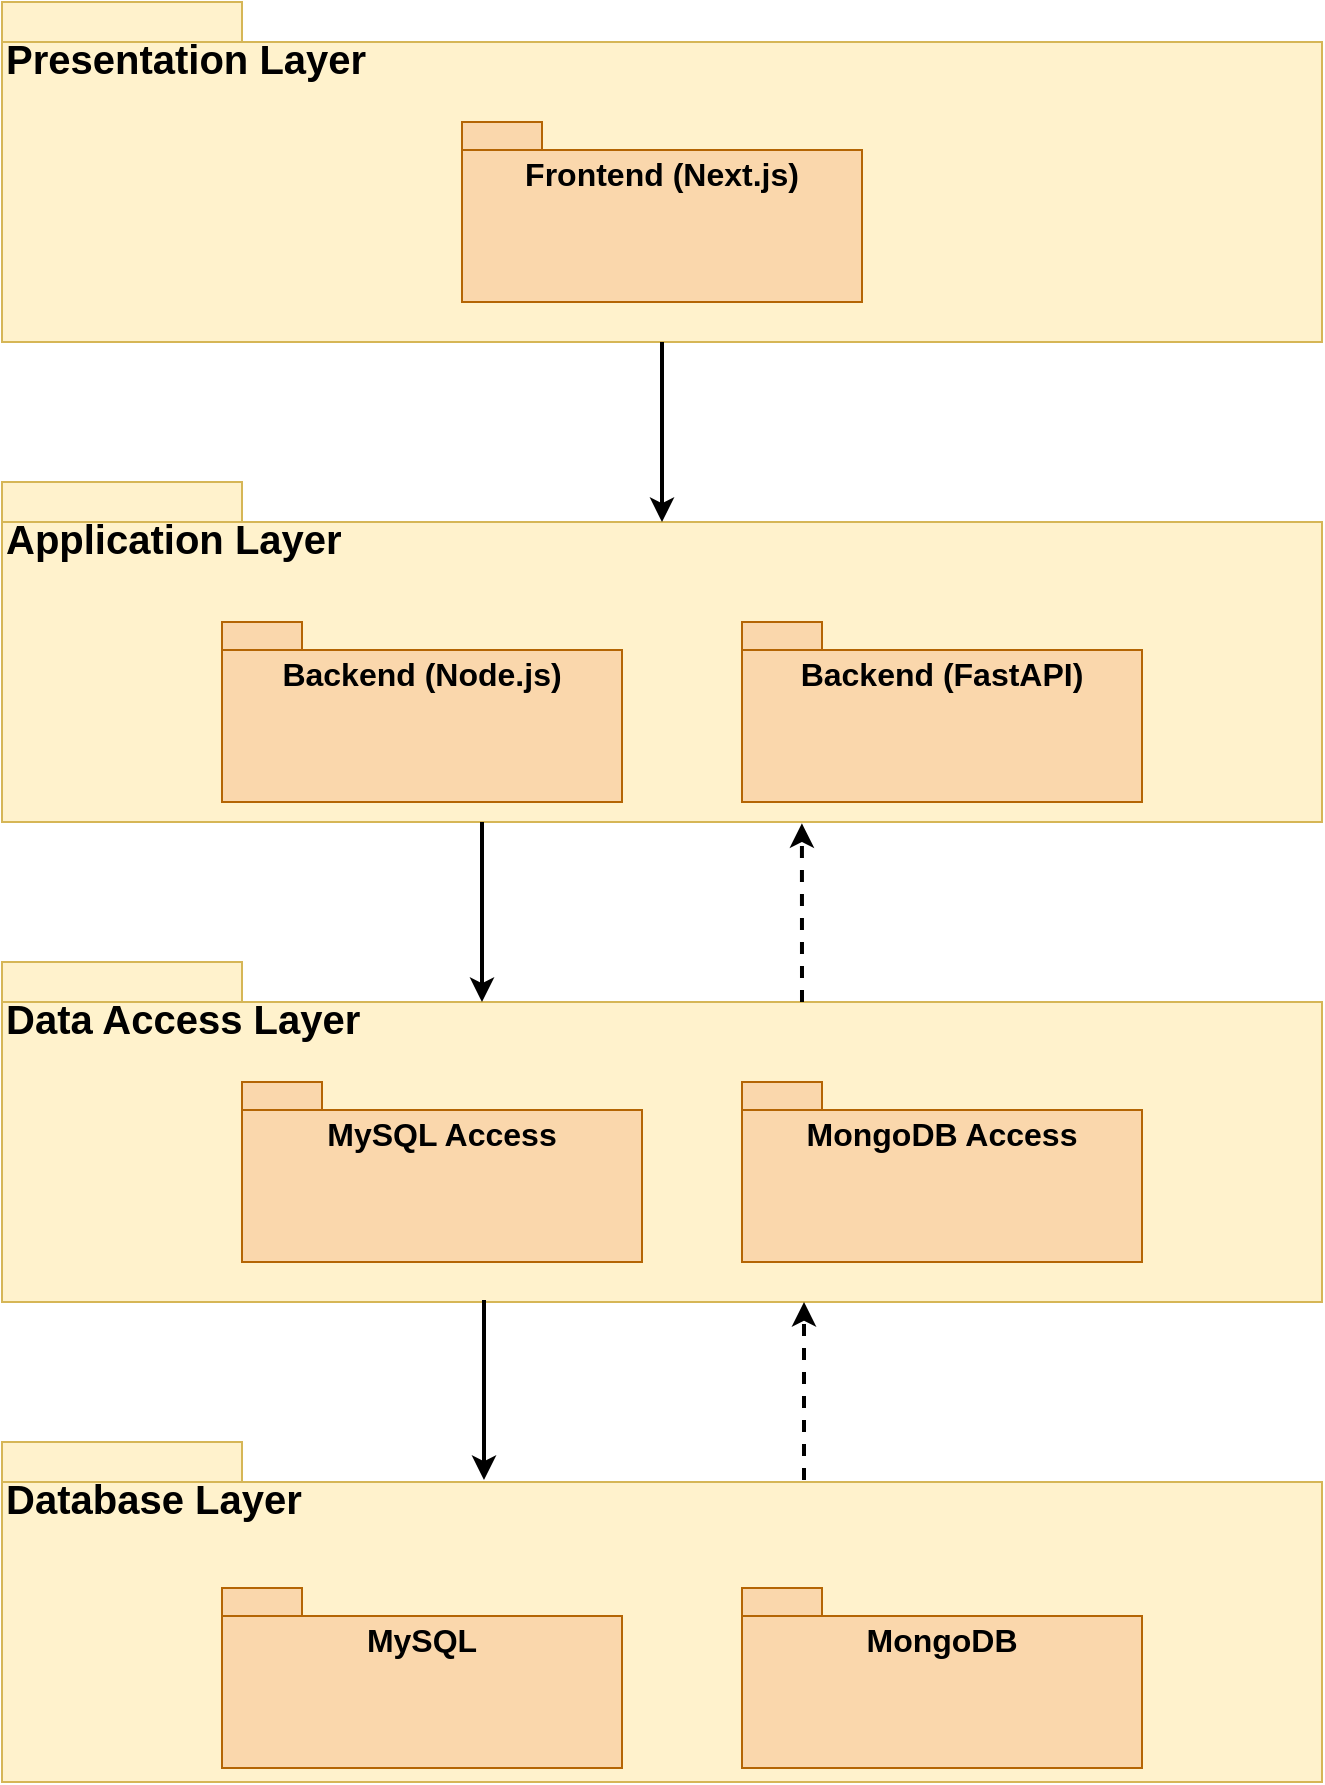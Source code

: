 <mxfile version="24.8.6">
  <diagram name="Page-1" id="GkX9UJlipA2kMxpvh0Tq">
    <mxGraphModel dx="1163" dy="980" grid="1" gridSize="10" guides="1" tooltips="1" connect="1" arrows="1" fold="1" page="0" pageScale="1" pageWidth="850" pageHeight="1100" math="0" shadow="0">
      <root>
        <mxCell id="0" />
        <mxCell id="1" parent="0" />
        <mxCell id="K6Zz5flsMj7VZYERKFwA-1" value="Presentation Layer" style="shape=folder;fontStyle=1;spacingTop=10;tabWidth=120;tabHeight=20;tabPosition=left;html=1;whiteSpace=wrap;verticalAlign=top;align=left;fontSize=20;fillColor=#fff2cc;strokeColor=#d6b656;" vertex="1" parent="1">
          <mxGeometry x="120" y="-110" width="660" height="170" as="geometry" />
        </mxCell>
        <mxCell id="K6Zz5flsMj7VZYERKFwA-2" value="Application Layer" style="shape=folder;fontStyle=1;spacingTop=10;tabWidth=120;tabHeight=20;tabPosition=left;html=1;whiteSpace=wrap;verticalAlign=top;align=left;fontSize=20;fillColor=#fff2cc;strokeColor=#d6b656;" vertex="1" parent="1">
          <mxGeometry x="120" y="130" width="660" height="170" as="geometry" />
        </mxCell>
        <mxCell id="K6Zz5flsMj7VZYERKFwA-3" value="Data Access Layer" style="shape=folder;fontStyle=1;spacingTop=10;tabWidth=120;tabHeight=20;tabPosition=left;html=1;whiteSpace=wrap;verticalAlign=top;align=left;fontSize=20;fillColor=#fff2cc;strokeColor=#d6b656;" vertex="1" parent="1">
          <mxGeometry x="120" y="370" width="660" height="170" as="geometry" />
        </mxCell>
        <mxCell id="K6Zz5flsMj7VZYERKFwA-4" value="Database Layer" style="shape=folder;fontStyle=1;spacingTop=10;tabWidth=120;tabHeight=20;tabPosition=left;html=1;whiteSpace=wrap;verticalAlign=top;align=left;fontSize=20;fillColor=#fff2cc;strokeColor=#d6b656;" vertex="1" parent="1">
          <mxGeometry x="120" y="610" width="660" height="170" as="geometry" />
        </mxCell>
        <mxCell id="K6Zz5flsMj7VZYERKFwA-5" value="Frontend (Next.js)" style="shape=folder;fontStyle=1;spacingTop=10;tabWidth=40;tabHeight=14;tabPosition=left;html=1;whiteSpace=wrap;verticalAlign=top;fontSize=16;fillColor=#fad7ac;strokeColor=#b46504;" vertex="1" parent="1">
          <mxGeometry x="350" y="-50" width="200" height="90" as="geometry" />
        </mxCell>
        <mxCell id="K6Zz5flsMj7VZYERKFwA-6" value="Backend (Node.js)" style="shape=folder;fontStyle=1;spacingTop=10;tabWidth=40;tabHeight=14;tabPosition=left;html=1;whiteSpace=wrap;verticalAlign=top;fontSize=16;fillColor=#fad7ac;strokeColor=#b46504;" vertex="1" parent="1">
          <mxGeometry x="230" y="200" width="200" height="90" as="geometry" />
        </mxCell>
        <mxCell id="K6Zz5flsMj7VZYERKFwA-7" value="Backend (FastAPI)" style="shape=folder;fontStyle=1;spacingTop=10;tabWidth=40;tabHeight=14;tabPosition=left;html=1;whiteSpace=wrap;verticalAlign=top;fontSize=16;fillColor=#fad7ac;strokeColor=#b46504;" vertex="1" parent="1">
          <mxGeometry x="490" y="200" width="200" height="90" as="geometry" />
        </mxCell>
        <mxCell id="K6Zz5flsMj7VZYERKFwA-8" value="MySQL" style="shape=folder;fontStyle=1;spacingTop=10;tabWidth=40;tabHeight=14;tabPosition=left;html=1;whiteSpace=wrap;verticalAlign=top;fontSize=16;fillColor=#fad7ac;strokeColor=#b46504;" vertex="1" parent="1">
          <mxGeometry x="230" y="683" width="200" height="90" as="geometry" />
        </mxCell>
        <mxCell id="K6Zz5flsMj7VZYERKFwA-9" value="MongoDB" style="shape=folder;fontStyle=1;spacingTop=10;tabWidth=40;tabHeight=14;tabPosition=left;html=1;whiteSpace=wrap;verticalAlign=top;fontSize=16;fillColor=#fad7ac;strokeColor=#b46504;" vertex="1" parent="1">
          <mxGeometry x="490" y="683" width="200" height="90" as="geometry" />
        </mxCell>
        <mxCell id="K6Zz5flsMj7VZYERKFwA-10" value="MySQL Access" style="shape=folder;fontStyle=1;spacingTop=10;tabWidth=40;tabHeight=14;tabPosition=left;html=1;whiteSpace=wrap;verticalAlign=top;fontSize=16;fillColor=#fad7ac;strokeColor=#b46504;" vertex="1" parent="1">
          <mxGeometry x="240" y="430" width="200" height="90" as="geometry" />
        </mxCell>
        <mxCell id="K6Zz5flsMj7VZYERKFwA-11" value="MongoDB Access" style="shape=folder;fontStyle=1;spacingTop=10;tabWidth=40;tabHeight=14;tabPosition=left;html=1;whiteSpace=wrap;verticalAlign=top;fontSize=16;fillColor=#fad7ac;strokeColor=#b46504;" vertex="1" parent="1">
          <mxGeometry x="490" y="430" width="200" height="90" as="geometry" />
        </mxCell>
        <mxCell id="K6Zz5flsMj7VZYERKFwA-12" value="" style="endArrow=classic;html=1;rounded=0;exitX=0.5;exitY=1;exitDx=0;exitDy=0;exitPerimeter=0;strokeWidth=2;" edge="1" parent="1" source="K6Zz5flsMj7VZYERKFwA-1">
          <mxGeometry width="50" height="50" relative="1" as="geometry">
            <mxPoint x="360" y="220" as="sourcePoint" />
            <mxPoint x="450" y="150" as="targetPoint" />
            <Array as="points">
              <mxPoint x="450" y="130" />
            </Array>
          </mxGeometry>
        </mxCell>
        <mxCell id="K6Zz5flsMj7VZYERKFwA-13" value="" style="endArrow=classic;html=1;rounded=0;exitX=0.5;exitY=1;exitDx=0;exitDy=0;exitPerimeter=0;strokeWidth=2;" edge="1" parent="1">
          <mxGeometry width="50" height="50" relative="1" as="geometry">
            <mxPoint x="360" y="300" as="sourcePoint" />
            <mxPoint x="360" y="390" as="targetPoint" />
            <Array as="points">
              <mxPoint x="360" y="370" />
            </Array>
          </mxGeometry>
        </mxCell>
        <mxCell id="K6Zz5flsMj7VZYERKFwA-14" value="" style="endArrow=classic;html=1;rounded=0;entryX=0.606;entryY=1.004;entryDx=0;entryDy=0;entryPerimeter=0;strokeWidth=2;dashed=1;" edge="1" parent="1" target="K6Zz5flsMj7VZYERKFwA-2">
          <mxGeometry width="50" height="50" relative="1" as="geometry">
            <mxPoint x="520" y="390" as="sourcePoint" />
            <mxPoint x="520" y="303" as="targetPoint" />
          </mxGeometry>
        </mxCell>
        <mxCell id="K6Zz5flsMj7VZYERKFwA-15" value="" style="endArrow=classic;html=1;rounded=0;exitX=0.5;exitY=1;exitDx=0;exitDy=0;exitPerimeter=0;strokeWidth=2;" edge="1" parent="1">
          <mxGeometry width="50" height="50" relative="1" as="geometry">
            <mxPoint x="361" y="539" as="sourcePoint" />
            <mxPoint x="361" y="629" as="targetPoint" />
            <Array as="points">
              <mxPoint x="361" y="609" />
            </Array>
          </mxGeometry>
        </mxCell>
        <mxCell id="K6Zz5flsMj7VZYERKFwA-16" value="" style="endArrow=classic;html=1;rounded=0;entryX=0.606;entryY=1.004;entryDx=0;entryDy=0;entryPerimeter=0;strokeWidth=2;dashed=1;" edge="1" parent="1">
          <mxGeometry width="50" height="50" relative="1" as="geometry">
            <mxPoint x="521" y="629" as="sourcePoint" />
            <mxPoint x="521" y="540" as="targetPoint" />
          </mxGeometry>
        </mxCell>
      </root>
    </mxGraphModel>
  </diagram>
</mxfile>
